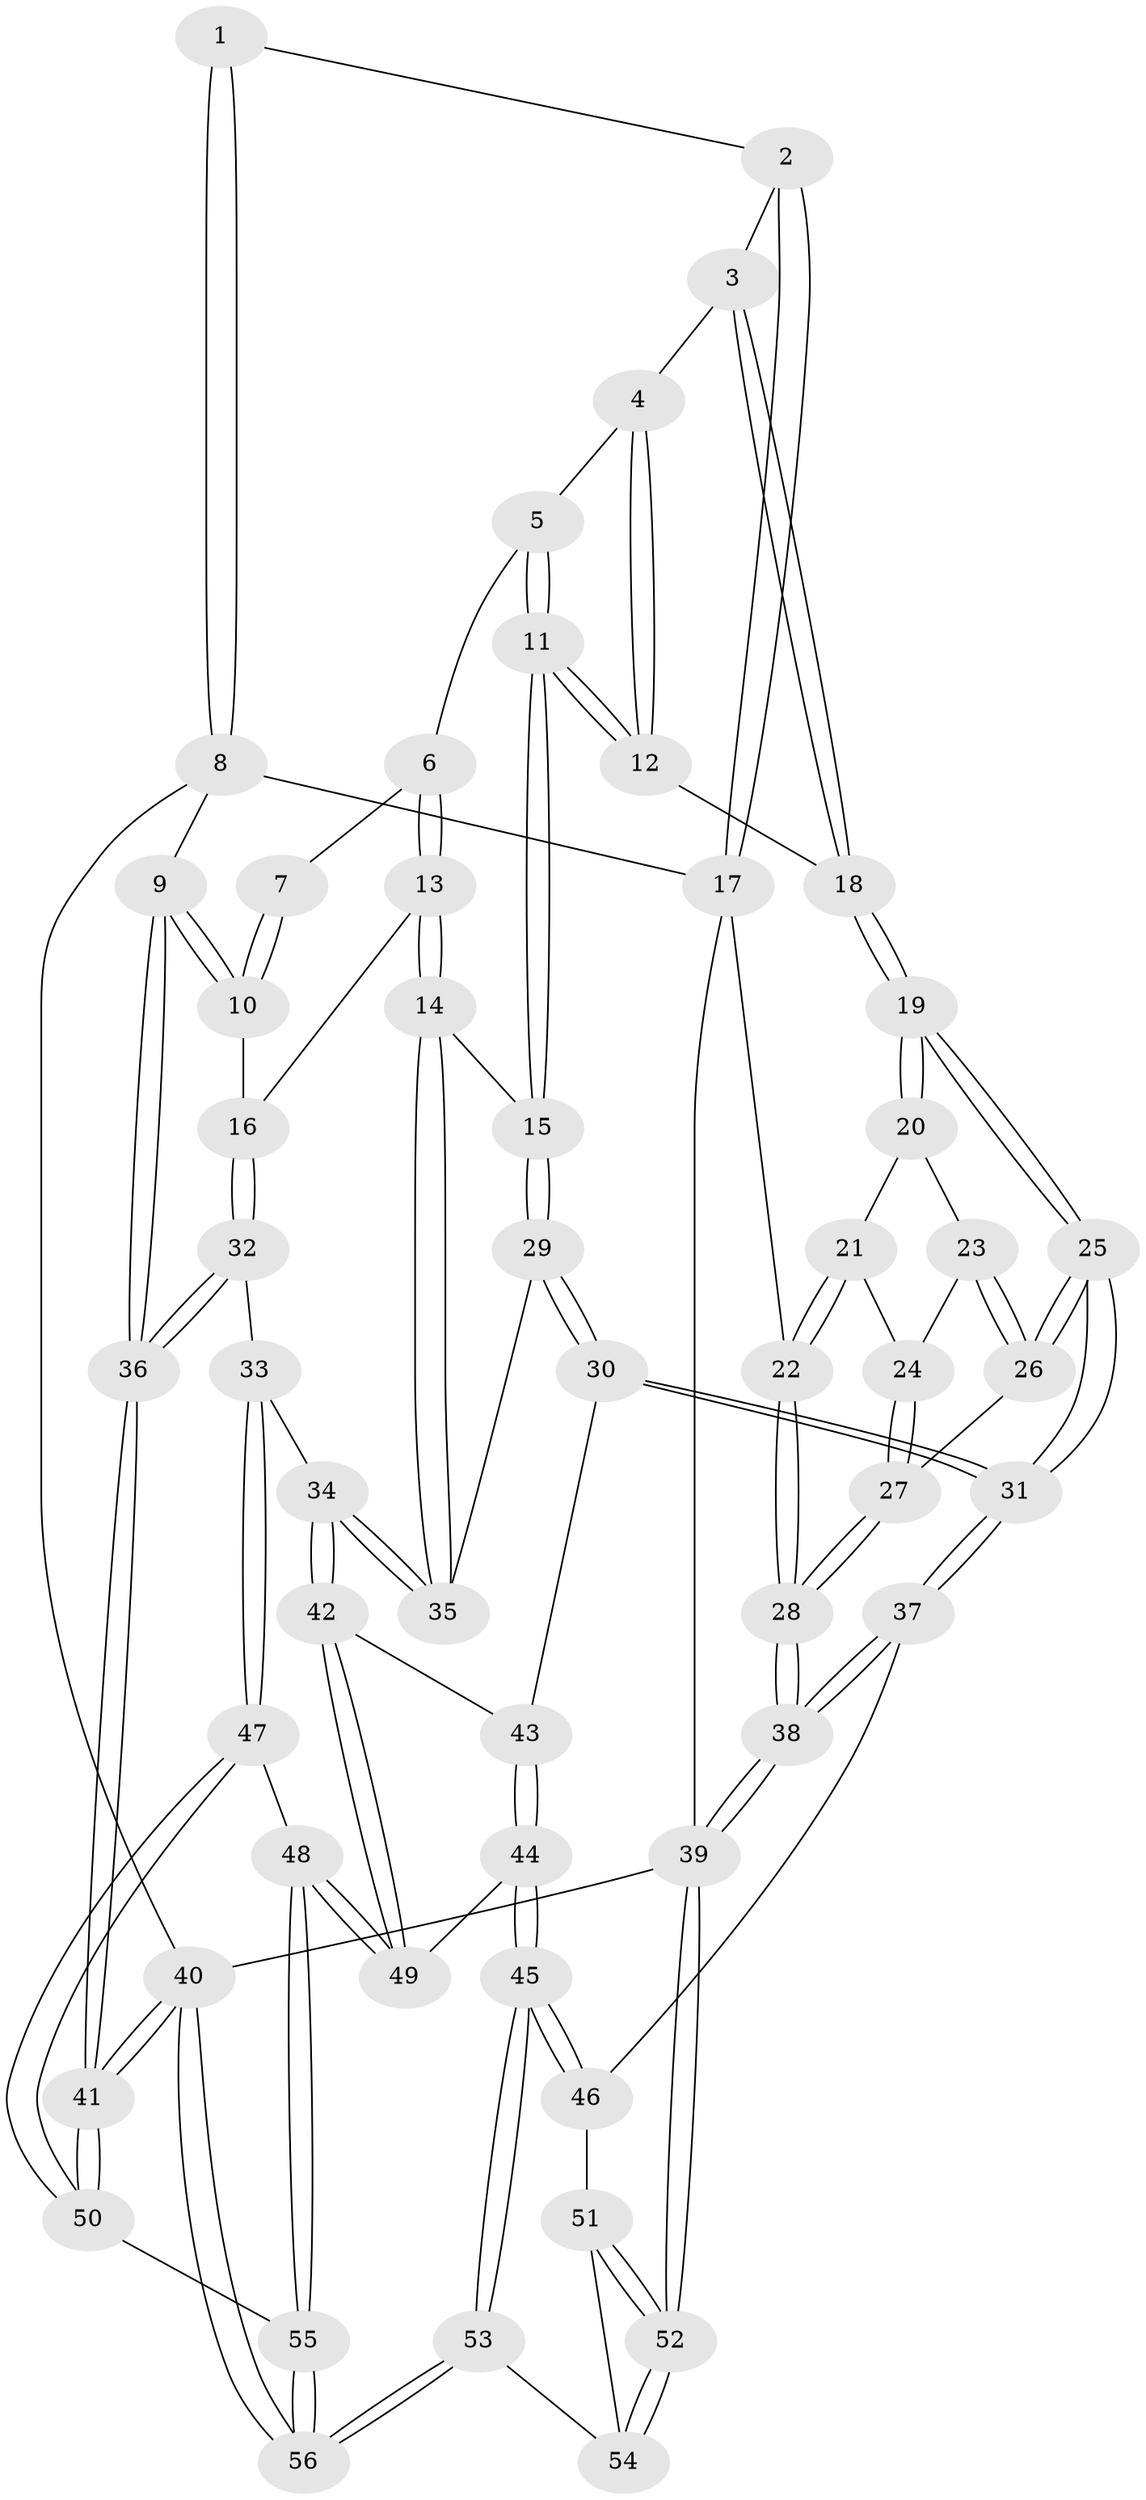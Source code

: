 // coarse degree distribution, {5: 0.3076923076923077, 4: 0.358974358974359, 2: 0.02564102564102564, 7: 0.02564102564102564, 3: 0.02564102564102564, 6: 0.2564102564102564}
// Generated by graph-tools (version 1.1) at 2025/21/03/04/25 18:21:07]
// undirected, 56 vertices, 137 edges
graph export_dot {
graph [start="1"]
  node [color=gray90,style=filled];
  1 [pos="+0.6381291130410357+0"];
  2 [pos="+0.18043746796566093+0"];
  3 [pos="+0.28462396664581635+0.11217831100439768"];
  4 [pos="+0.6004564995789904+0.07646626188853314"];
  5 [pos="+0.6088387595186547+0.07216976868319087"];
  6 [pos="+0.628153178794527+0.05692030852893926"];
  7 [pos="+0.6330606083580715+0.026786078373162308"];
  8 [pos="+1+0"];
  9 [pos="+1+0"];
  10 [pos="+0.879286847197747+0.16156116466081907"];
  11 [pos="+0.4859246072358417+0.31696147675451924"];
  12 [pos="+0.37841720752101526+0.22254745496298933"];
  13 [pos="+0.7182013853279776+0.28556815095427324"];
  14 [pos="+0.6438680716063261+0.3275614509752798"];
  15 [pos="+0.5200186534780064+0.35962197315629885"];
  16 [pos="+0.762681810076828+0.2921100662309988"];
  17 [pos="+0+0"];
  18 [pos="+0.30767215112758944+0.18954050396087954"];
  19 [pos="+0.301653407059735+0.1981418385438373"];
  20 [pos="+0.18455767659693634+0.24678127823396107"];
  21 [pos="+0.08015554939579382+0.24449877797798147"];
  22 [pos="+0+0"];
  23 [pos="+0.1376966984073599+0.3000632222785262"];
  24 [pos="+0.08791246644074777+0.3115833539952794"];
  25 [pos="+0.22487233814442814+0.45540279330082223"];
  26 [pos="+0.1690063497971771+0.4159877458815843"];
  27 [pos="+0.05664535803611661+0.3647907087036447"];
  28 [pos="+0+0.39502800894238876"];
  29 [pos="+0.48539586651314814+0.46382940317006416"];
  30 [pos="+0.48393163715673976+0.4661790566962935"];
  31 [pos="+0.2562474883275076+0.5892449994473421"];
  32 [pos="+0.9419053172682336+0.499488493023658"];
  33 [pos="+0.8195180091618702+0.5804857340374788"];
  34 [pos="+0.7540437825770469+0.5869631926010576"];
  35 [pos="+0.6983684074888226+0.5291067978911829"];
  36 [pos="+1+0.5100364908106955"];
  37 [pos="+0.23246440302934046+0.6423461670897563"];
  38 [pos="+0+0.7038135328226769"];
  39 [pos="+0+1"];
  40 [pos="+1+1"];
  41 [pos="+1+0.8339514617007513"];
  42 [pos="+0.6825359130355834+0.6352107754910913"];
  43 [pos="+0.5226169669367697+0.5312664462322024"];
  44 [pos="+0.546924927333427+0.7857038923747874"];
  45 [pos="+0.492908918306669+0.8116398841571004"];
  46 [pos="+0.2934487627258316+0.7219659733362134"];
  47 [pos="+0.8200290869878891+0.763479455576514"];
  48 [pos="+0.7483376440522335+0.859909609639811"];
  49 [pos="+0.5914760511438508+0.7774056961630279"];
  50 [pos="+1+0.8338788020049871"];
  51 [pos="+0.28981154992646424+0.7373826506197909"];
  52 [pos="+0+1"];
  53 [pos="+0.49068327052354654+1"];
  54 [pos="+0.2634181382281571+1"];
  55 [pos="+0.7657114670854606+0.8994570589538818"];
  56 [pos="+0.7572299102376056+1"];
  1 -- 2;
  1 -- 8;
  1 -- 8;
  2 -- 3;
  2 -- 17;
  2 -- 17;
  3 -- 4;
  3 -- 18;
  3 -- 18;
  4 -- 5;
  4 -- 12;
  4 -- 12;
  5 -- 6;
  5 -- 11;
  5 -- 11;
  6 -- 7;
  6 -- 13;
  6 -- 13;
  7 -- 10;
  7 -- 10;
  8 -- 9;
  8 -- 17;
  8 -- 40;
  9 -- 10;
  9 -- 10;
  9 -- 36;
  9 -- 36;
  10 -- 16;
  11 -- 12;
  11 -- 12;
  11 -- 15;
  11 -- 15;
  12 -- 18;
  13 -- 14;
  13 -- 14;
  13 -- 16;
  14 -- 15;
  14 -- 35;
  14 -- 35;
  15 -- 29;
  15 -- 29;
  16 -- 32;
  16 -- 32;
  17 -- 22;
  17 -- 39;
  18 -- 19;
  18 -- 19;
  19 -- 20;
  19 -- 20;
  19 -- 25;
  19 -- 25;
  20 -- 21;
  20 -- 23;
  21 -- 22;
  21 -- 22;
  21 -- 24;
  22 -- 28;
  22 -- 28;
  23 -- 24;
  23 -- 26;
  23 -- 26;
  24 -- 27;
  24 -- 27;
  25 -- 26;
  25 -- 26;
  25 -- 31;
  25 -- 31;
  26 -- 27;
  27 -- 28;
  27 -- 28;
  28 -- 38;
  28 -- 38;
  29 -- 30;
  29 -- 30;
  29 -- 35;
  30 -- 31;
  30 -- 31;
  30 -- 43;
  31 -- 37;
  31 -- 37;
  32 -- 33;
  32 -- 36;
  32 -- 36;
  33 -- 34;
  33 -- 47;
  33 -- 47;
  34 -- 35;
  34 -- 35;
  34 -- 42;
  34 -- 42;
  36 -- 41;
  36 -- 41;
  37 -- 38;
  37 -- 38;
  37 -- 46;
  38 -- 39;
  38 -- 39;
  39 -- 52;
  39 -- 52;
  39 -- 40;
  40 -- 41;
  40 -- 41;
  40 -- 56;
  40 -- 56;
  41 -- 50;
  41 -- 50;
  42 -- 43;
  42 -- 49;
  42 -- 49;
  43 -- 44;
  43 -- 44;
  44 -- 45;
  44 -- 45;
  44 -- 49;
  45 -- 46;
  45 -- 46;
  45 -- 53;
  45 -- 53;
  46 -- 51;
  47 -- 48;
  47 -- 50;
  47 -- 50;
  48 -- 49;
  48 -- 49;
  48 -- 55;
  48 -- 55;
  50 -- 55;
  51 -- 52;
  51 -- 52;
  51 -- 54;
  52 -- 54;
  52 -- 54;
  53 -- 54;
  53 -- 56;
  53 -- 56;
  55 -- 56;
  55 -- 56;
}
